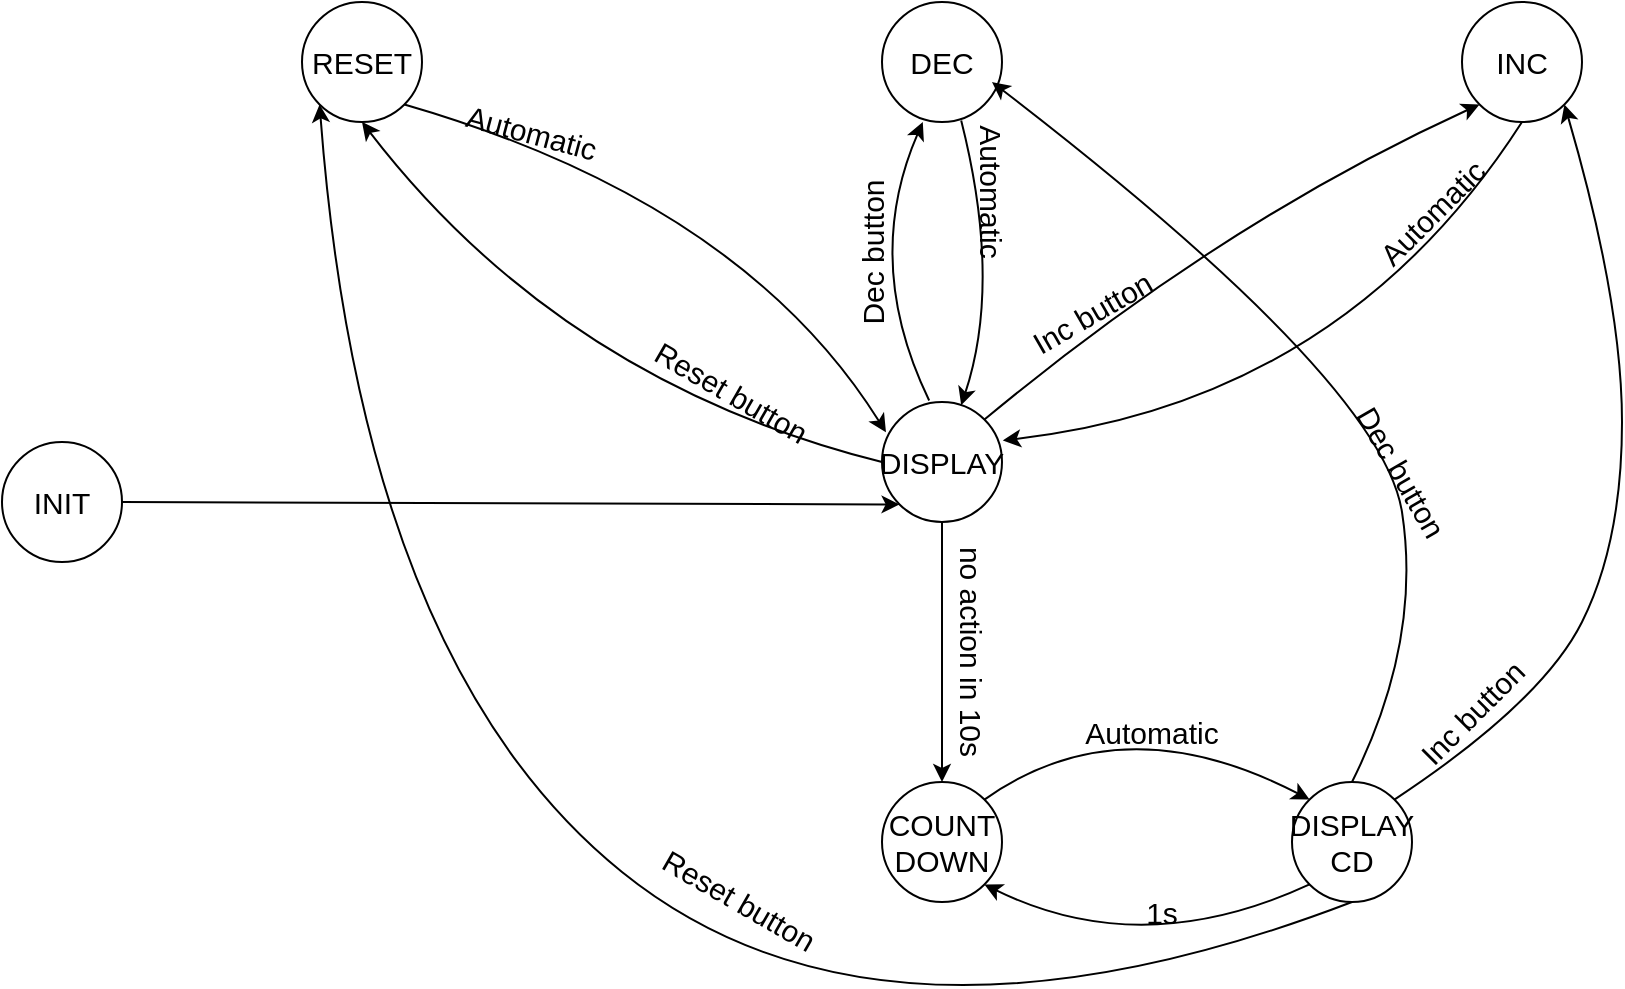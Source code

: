 <mxfile version="20.3.0" type="device"><diagram id="E-JXWTIzFMjMBrDUVuSG" name="Page-1"><mxGraphModel dx="1372" dy="811" grid="1" gridSize="10" guides="1" tooltips="1" connect="1" arrows="1" fold="1" page="1" pageScale="1" pageWidth="850" pageHeight="1100" math="0" shadow="0"><root><mxCell id="0"/><mxCell id="1" parent="0"/><mxCell id="ZyrnefamCmT6UST5iw0L-71" value="&lt;font style=&quot;font-size: 15px;&quot;&gt;DISPLAY&lt;br style=&quot;font-size: 15px;&quot;&gt;&lt;/font&gt;" style="ellipse;whiteSpace=wrap;html=1;aspect=fixed;fontSize=15;" vertex="1" parent="1"><mxGeometry x="460" y="1050" width="60" height="60" as="geometry"/></mxCell><mxCell id="ZyrnefamCmT6UST5iw0L-72" value="&lt;font style=&quot;font-size: 15px;&quot;&gt;RESET&lt;br style=&quot;font-size: 15px;&quot;&gt;&lt;/font&gt;" style="ellipse;whiteSpace=wrap;html=1;aspect=fixed;fontSize=15;" vertex="1" parent="1"><mxGeometry x="170" y="850" width="60" height="60" as="geometry"/></mxCell><mxCell id="ZyrnefamCmT6UST5iw0L-73" value="&lt;font style=&quot;font-size: 15px;&quot;&gt;INC&lt;br style=&quot;font-size: 15px;&quot;&gt;&lt;/font&gt;" style="ellipse;whiteSpace=wrap;html=1;aspect=fixed;fontSize=15;" vertex="1" parent="1"><mxGeometry x="750" y="850" width="60" height="60" as="geometry"/></mxCell><mxCell id="ZyrnefamCmT6UST5iw0L-74" value="&lt;font style=&quot;font-size: 15px;&quot;&gt;DEC&lt;br style=&quot;font-size: 15px;&quot;&gt;&lt;/font&gt;" style="ellipse;whiteSpace=wrap;html=1;aspect=fixed;fontSize=15;" vertex="1" parent="1"><mxGeometry x="460" y="850" width="60" height="60" as="geometry"/></mxCell><mxCell id="ZyrnefamCmT6UST5iw0L-75" value="&lt;font style=&quot;font-size: 15px;&quot;&gt;COUNT&lt;br&gt;DOWN&lt;br style=&quot;font-size: 15px;&quot;&gt;&lt;/font&gt;" style="ellipse;whiteSpace=wrap;html=1;aspect=fixed;fontSize=15;" vertex="1" parent="1"><mxGeometry x="460" y="1240" width="60" height="60" as="geometry"/></mxCell><mxCell id="ZyrnefamCmT6UST5iw0L-76" value="" style="curved=1;endArrow=classic;html=1;rounded=0;fontSize=15;entryX=0.033;entryY=0.253;entryDx=0;entryDy=0;entryPerimeter=0;exitX=1;exitY=1;exitDx=0;exitDy=0;" edge="1" parent="1" source="ZyrnefamCmT6UST5iw0L-72" target="ZyrnefamCmT6UST5iw0L-71"><mxGeometry width="50" height="50" relative="1" as="geometry"><mxPoint x="300" y="1010" as="sourcePoint"/><mxPoint x="350" y="960" as="targetPoint"/><Array as="points"><mxPoint x="390" y="950"/></Array></mxGeometry></mxCell><mxCell id="ZyrnefamCmT6UST5iw0L-77" value="" style="curved=1;endArrow=classic;html=1;rounded=0;fontSize=15;entryX=0.5;entryY=1;entryDx=0;entryDy=0;exitX=0;exitY=0.5;exitDx=0;exitDy=0;" edge="1" parent="1" source="ZyrnefamCmT6UST5iw0L-71" target="ZyrnefamCmT6UST5iw0L-72"><mxGeometry width="50" height="50" relative="1" as="geometry"><mxPoint x="330" y="1100" as="sourcePoint"/><mxPoint x="380" y="1050" as="targetPoint"/><Array as="points"><mxPoint x="300" y="1040"/></Array></mxGeometry></mxCell><mxCell id="ZyrnefamCmT6UST5iw0L-78" value="" style="curved=1;endArrow=classic;html=1;rounded=0;fontSize=15;entryX=0.66;entryY=0.027;entryDx=0;entryDy=0;entryPerimeter=0;exitX=0.66;exitY=0.987;exitDx=0;exitDy=0;exitPerimeter=0;" edge="1" parent="1" source="ZyrnefamCmT6UST5iw0L-74" target="ZyrnefamCmT6UST5iw0L-71"><mxGeometry width="50" height="50" relative="1" as="geometry"><mxPoint x="440" y="990" as="sourcePoint"/><mxPoint x="490" y="940" as="targetPoint"/><Array as="points"><mxPoint x="520" y="990"/></Array></mxGeometry></mxCell><mxCell id="ZyrnefamCmT6UST5iw0L-79" value="" style="curved=1;endArrow=classic;html=1;rounded=0;fontSize=15;entryX=0.34;entryY=1;entryDx=0;entryDy=0;entryPerimeter=0;exitX=0.393;exitY=-0.013;exitDx=0;exitDy=0;exitPerimeter=0;" edge="1" parent="1" source="ZyrnefamCmT6UST5iw0L-71" target="ZyrnefamCmT6UST5iw0L-74"><mxGeometry width="50" height="50" relative="1" as="geometry"><mxPoint x="450" y="1010" as="sourcePoint"/><mxPoint x="500" y="960" as="targetPoint"/><Array as="points"><mxPoint x="450" y="980"/></Array></mxGeometry></mxCell><mxCell id="ZyrnefamCmT6UST5iw0L-80" value="" style="curved=1;endArrow=classic;html=1;rounded=0;fontSize=15;entryX=0;entryY=1;entryDx=0;entryDy=0;exitX=1;exitY=0;exitDx=0;exitDy=0;" edge="1" parent="1" source="ZyrnefamCmT6UST5iw0L-71" target="ZyrnefamCmT6UST5iw0L-73"><mxGeometry width="50" height="50" relative="1" as="geometry"><mxPoint x="590" y="1010" as="sourcePoint"/><mxPoint x="640" y="960" as="targetPoint"/><Array as="points"><mxPoint x="630" y="960"/></Array></mxGeometry></mxCell><mxCell id="ZyrnefamCmT6UST5iw0L-81" value="" style="curved=1;endArrow=classic;html=1;rounded=0;fontSize=15;entryX=1.007;entryY=0.32;entryDx=0;entryDy=0;entryPerimeter=0;exitX=0.5;exitY=1;exitDx=0;exitDy=0;" edge="1" parent="1" source="ZyrnefamCmT6UST5iw0L-73" target="ZyrnefamCmT6UST5iw0L-71"><mxGeometry width="50" height="50" relative="1" as="geometry"><mxPoint x="665" y="1090" as="sourcePoint"/><mxPoint x="715" y="1040" as="targetPoint"/><Array as="points"><mxPoint x="690" y="1050"/></Array></mxGeometry></mxCell><mxCell id="ZyrnefamCmT6UST5iw0L-88" value="Reset button" style="text;html=1;strokeColor=none;fillColor=none;align=center;verticalAlign=middle;whiteSpace=wrap;rounded=0;fontSize=15;rotation=30;" vertex="1" parent="1"><mxGeometry x="330" y="1030" width="110" height="30" as="geometry"/></mxCell><mxCell id="ZyrnefamCmT6UST5iw0L-94" value="Dec button" style="text;html=1;strokeColor=none;fillColor=none;align=center;verticalAlign=middle;whiteSpace=wrap;rounded=0;fontSize=15;rotation=-90;" vertex="1" parent="1"><mxGeometry x="400" y="960" width="110" height="30" as="geometry"/></mxCell><mxCell id="ZyrnefamCmT6UST5iw0L-95" value="Inc button" style="text;html=1;strokeColor=none;fillColor=none;align=center;verticalAlign=middle;whiteSpace=wrap;rounded=0;fontSize=15;rotation=-30;" vertex="1" parent="1"><mxGeometry x="510" y="990" width="110" height="30" as="geometry"/></mxCell><mxCell id="ZyrnefamCmT6UST5iw0L-99" value="Automatic" style="text;html=1;strokeColor=none;fillColor=none;align=center;verticalAlign=middle;whiteSpace=wrap;rounded=0;fontSize=15;rotation=15;" vertex="1" parent="1"><mxGeometry x="230" y="900" width="110" height="30" as="geometry"/></mxCell><mxCell id="ZyrnefamCmT6UST5iw0L-101" value="Automatic" style="text;html=1;strokeColor=none;fillColor=none;align=center;verticalAlign=middle;whiteSpace=wrap;rounded=0;fontSize=15;rotation=-45;" vertex="1" parent="1"><mxGeometry x="680" y="940" width="110" height="30" as="geometry"/></mxCell><mxCell id="ZyrnefamCmT6UST5iw0L-102" value="Automatic" style="text;html=1;strokeColor=none;fillColor=none;align=center;verticalAlign=middle;whiteSpace=wrap;rounded=0;fontSize=15;rotation=90;" vertex="1" parent="1"><mxGeometry x="460" y="930" width="110" height="30" as="geometry"/></mxCell><mxCell id="ZyrnefamCmT6UST5iw0L-103" value="" style="endArrow=classic;html=1;rounded=0;fontSize=15;entryX=0.5;entryY=0;entryDx=0;entryDy=0;exitX=0.5;exitY=1;exitDx=0;exitDy=0;" edge="1" parent="1" source="ZyrnefamCmT6UST5iw0L-71" target="ZyrnefamCmT6UST5iw0L-75"><mxGeometry width="50" height="50" relative="1" as="geometry"><mxPoint x="430" y="1110" as="sourcePoint"/><mxPoint x="480" y="1060" as="targetPoint"/></mxGeometry></mxCell><mxCell id="ZyrnefamCmT6UST5iw0L-105" value="no action in 10s" style="text;html=1;strokeColor=none;fillColor=none;align=center;verticalAlign=middle;whiteSpace=wrap;rounded=0;fontSize=15;rotation=90;" vertex="1" parent="1"><mxGeometry x="450" y="1160" width="110" height="30" as="geometry"/></mxCell><mxCell id="ZyrnefamCmT6UST5iw0L-106" value="&lt;font style=&quot;font-size: 15px;&quot;&gt;DISPLAY&lt;br&gt;CD&lt;br style=&quot;font-size: 15px;&quot;&gt;&lt;/font&gt;" style="ellipse;whiteSpace=wrap;html=1;aspect=fixed;fontSize=15;" vertex="1" parent="1"><mxGeometry x="665" y="1240" width="60" height="60" as="geometry"/></mxCell><mxCell id="ZyrnefamCmT6UST5iw0L-107" value="" style="curved=1;endArrow=classic;html=1;rounded=0;fontSize=15;entryX=0;entryY=0;entryDx=0;entryDy=0;exitX=1;exitY=0;exitDx=0;exitDy=0;" edge="1" parent="1" source="ZyrnefamCmT6UST5iw0L-75" target="ZyrnefamCmT6UST5iw0L-106"><mxGeometry width="50" height="50" relative="1" as="geometry"><mxPoint x="560" y="1250" as="sourcePoint"/><mxPoint x="610" y="1200" as="targetPoint"/><Array as="points"><mxPoint x="580" y="1200"/></Array></mxGeometry></mxCell><mxCell id="ZyrnefamCmT6UST5iw0L-108" value="" style="curved=1;endArrow=classic;html=1;rounded=0;fontSize=15;entryX=1;entryY=1;entryDx=0;entryDy=0;exitX=0;exitY=1;exitDx=0;exitDy=0;" edge="1" parent="1" source="ZyrnefamCmT6UST5iw0L-106" target="ZyrnefamCmT6UST5iw0L-75"><mxGeometry width="50" height="50" relative="1" as="geometry"><mxPoint x="575" y="1340" as="sourcePoint"/><mxPoint x="625" y="1290" as="targetPoint"/><Array as="points"><mxPoint x="590" y="1330"/></Array></mxGeometry></mxCell><mxCell id="ZyrnefamCmT6UST5iw0L-109" value="Automatic" style="text;html=1;strokeColor=none;fillColor=none;align=center;verticalAlign=middle;whiteSpace=wrap;rounded=0;fontSize=15;rotation=0;" vertex="1" parent="1"><mxGeometry x="540" y="1200" width="110" height="30" as="geometry"/></mxCell><mxCell id="ZyrnefamCmT6UST5iw0L-110" value="1s" style="text;html=1;strokeColor=none;fillColor=none;align=center;verticalAlign=middle;whiteSpace=wrap;rounded=0;fontSize=15;rotation=0;" vertex="1" parent="1"><mxGeometry x="545" y="1290" width="110" height="30" as="geometry"/></mxCell><mxCell id="ZyrnefamCmT6UST5iw0L-111" value="" style="curved=1;endArrow=classic;html=1;rounded=0;fontSize=15;entryX=0;entryY=1;entryDx=0;entryDy=0;exitX=0.5;exitY=1;exitDx=0;exitDy=0;" edge="1" parent="1" source="ZyrnefamCmT6UST5iw0L-106" target="ZyrnefamCmT6UST5iw0L-72"><mxGeometry width="50" height="50" relative="1" as="geometry"><mxPoint x="410" y="1390" as="sourcePoint"/><mxPoint x="460" y="1340" as="targetPoint"/><Array as="points"><mxPoint x="460" y="1390"/><mxPoint x="200" y="1180"/></Array></mxGeometry></mxCell><mxCell id="ZyrnefamCmT6UST5iw0L-113" value="Reset button" style="text;html=1;strokeColor=none;fillColor=none;align=center;verticalAlign=middle;whiteSpace=wrap;rounded=0;fontSize=15;rotation=30;" vertex="1" parent="1"><mxGeometry x="339" y="1283.75" width="100" height="30" as="geometry"/></mxCell><mxCell id="ZyrnefamCmT6UST5iw0L-114" value="" style="curved=1;endArrow=classic;html=1;rounded=0;fontSize=15;entryX=1;entryY=1;entryDx=0;entryDy=0;exitX=1;exitY=0;exitDx=0;exitDy=0;" edge="1" parent="1" source="ZyrnefamCmT6UST5iw0L-106" target="ZyrnefamCmT6UST5iw0L-73"><mxGeometry width="50" height="50" relative="1" as="geometry"><mxPoint x="740" y="1200" as="sourcePoint"/><mxPoint x="790" y="1150" as="targetPoint"/><Array as="points"><mxPoint x="790" y="1200"/><mxPoint x="830" y="1120"/><mxPoint x="830" y="1000"/></Array></mxGeometry></mxCell><mxCell id="ZyrnefamCmT6UST5iw0L-115" value="Inc button" style="text;html=1;strokeColor=none;fillColor=none;align=center;verticalAlign=middle;whiteSpace=wrap;rounded=0;fontSize=15;rotation=-45;" vertex="1" parent="1"><mxGeometry x="700" y="1190" width="110" height="30" as="geometry"/></mxCell><mxCell id="ZyrnefamCmT6UST5iw0L-116" value="" style="curved=1;endArrow=classic;html=1;rounded=0;fontSize=15;entryX=0;entryY=0.5;entryDx=0;entryDy=0;exitX=0.5;exitY=0;exitDx=0;exitDy=0;" edge="1" parent="1" source="ZyrnefamCmT6UST5iw0L-106" target="ZyrnefamCmT6UST5iw0L-102"><mxGeometry width="50" height="50" relative="1" as="geometry"><mxPoint x="680" y="1170" as="sourcePoint"/><mxPoint x="730" y="1120" as="targetPoint"/><Array as="points"><mxPoint x="730" y="1170"/><mxPoint x="710" y="1040"/></Array></mxGeometry></mxCell><mxCell id="ZyrnefamCmT6UST5iw0L-117" value="Dec button" style="text;html=1;strokeColor=none;fillColor=none;align=center;verticalAlign=middle;whiteSpace=wrap;rounded=0;fontSize=15;rotation=60;" vertex="1" parent="1"><mxGeometry x="665" y="1070" width="110" height="30" as="geometry"/></mxCell><mxCell id="ZyrnefamCmT6UST5iw0L-118" value="&lt;font style=&quot;font-size: 15px;&quot;&gt;INIT&lt;br style=&quot;font-size: 15px;&quot;&gt;&lt;/font&gt;" style="ellipse;whiteSpace=wrap;html=1;aspect=fixed;fontSize=15;" vertex="1" parent="1"><mxGeometry x="20" y="1070" width="60" height="60" as="geometry"/></mxCell><mxCell id="ZyrnefamCmT6UST5iw0L-119" value="" style="endArrow=classic;html=1;rounded=0;fontSize=15;entryX=0;entryY=1;entryDx=0;entryDy=0;exitX=1;exitY=0.5;exitDx=0;exitDy=0;" edge="1" parent="1" source="ZyrnefamCmT6UST5iw0L-118" target="ZyrnefamCmT6UST5iw0L-71"><mxGeometry width="50" height="50" relative="1" as="geometry"><mxPoint x="130" y="1155" as="sourcePoint"/><mxPoint x="180" y="1105" as="targetPoint"/></mxGeometry></mxCell></root></mxGraphModel></diagram></mxfile>